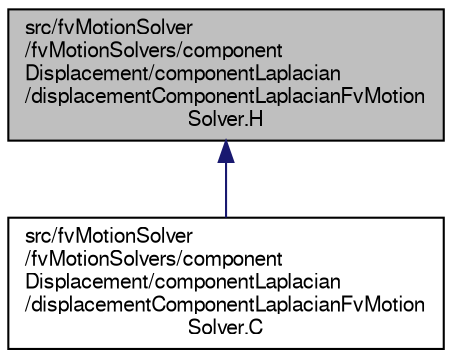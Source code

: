 digraph "src/fvMotionSolver/fvMotionSolvers/componentDisplacement/componentLaplacian/displacementComponentLaplacianFvMotionSolver.H"
{
  bgcolor="transparent";
  edge [fontname="FreeSans",fontsize="10",labelfontname="FreeSans",labelfontsize="10"];
  node [fontname="FreeSans",fontsize="10",shape=record];
  Node1 [label="src/fvMotionSolver\l/fvMotionSolvers/component\lDisplacement/componentLaplacian\l/displacementComponentLaplacianFvMotion\lSolver.H",height=0.2,width=0.4,color="black", fillcolor="grey75", style="filled" fontcolor="black"];
  Node1 -> Node2 [dir="back",color="midnightblue",fontsize="10",style="solid",fontname="FreeSans"];
  Node2 [label="src/fvMotionSolver\l/fvMotionSolvers/component\lDisplacement/componentLaplacian\l/displacementComponentLaplacianFvMotion\lSolver.C",height=0.2,width=0.4,color="black",URL="$a05728.html"];
}
